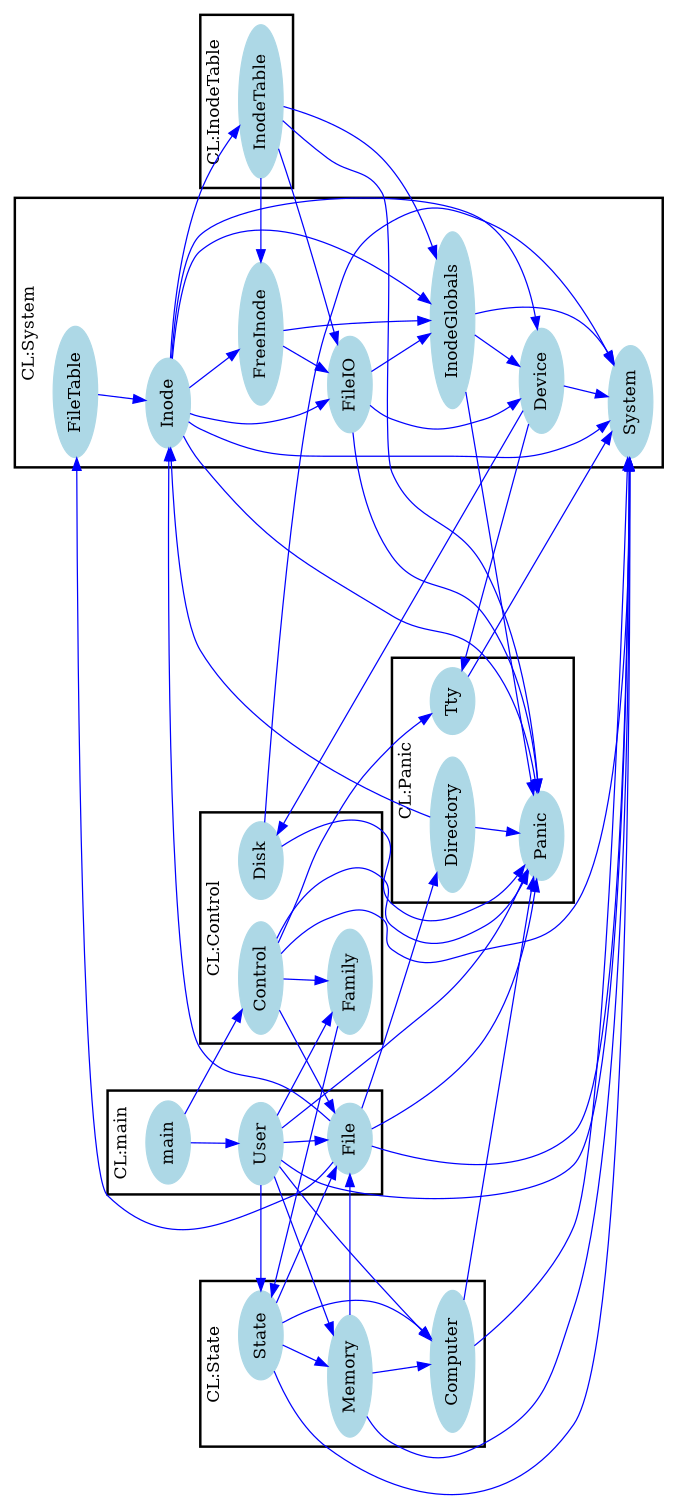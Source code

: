 digraph G {
size = "10,10";
rotate = 90;
subgraph cluster0 {
label = "CL:State";
color = black;
style = bold;
"State"[label="State",shape=ellipse,color=lightblue,fontcolor=black,style=filled];
"Computer"[label="Computer",shape=ellipse,color=lightblue,fontcolor=black,style=filled];
"Memory"[label="Memory",shape=ellipse,color=lightblue,fontcolor=black,style=filled];
}
subgraph cluster1 {
label = "CL:main";
color = black;
style = bold;
"main"[label="main",shape=ellipse,color=lightblue,fontcolor=black,style=filled];
"User"[label="User",shape=ellipse,color=lightblue,fontcolor=black,style=filled];
"File"[label="File",shape=ellipse,color=lightblue,fontcolor=black,style=filled];
}
subgraph cluster2 {
label = "CL:Control";
color = black;
style = bold;
"Control"[label="Control",shape=ellipse,color=lightblue,fontcolor=black,style=filled];
"Family"[label="Family",shape=ellipse,color=lightblue,fontcolor=black,style=filled];
"Disk"[label="Disk",shape=ellipse,color=lightblue,fontcolor=black,style=filled];
}
subgraph cluster3 {
label = "CL:Panic";
color = black;
style = bold;
"Panic"[label="Panic",shape=ellipse,color=lightblue,fontcolor=black,style=filled];
"Directory"[label="Directory",shape=ellipse,color=lightblue,fontcolor=black,style=filled];
"Tty"[label="Tty",shape=ellipse,color=lightblue,fontcolor=black,style=filled];
}
subgraph cluster4 {
label = "CL:System";
color = black;
style = bold;
"System"[label="System",shape=ellipse,color=lightblue,fontcolor=black,style=filled];
"Device"[label="Device",shape=ellipse,color=lightblue,fontcolor=black,style=filled];
"Inode"[label="Inode",shape=ellipse,color=lightblue,fontcolor=black,style=filled];
"InodeGlobals"[label="InodeGlobals",shape=ellipse,color=lightblue,fontcolor=black,style=filled];
"FreeInode"[label="FreeInode",shape=ellipse,color=lightblue,fontcolor=black,style=filled];
"FileIO"[label="FileIO",shape=ellipse,color=lightblue,fontcolor=black,style=filled];
"FileTable"[label="FileTable",shape=ellipse,color=lightblue,fontcolor=black,style=filled];
}
subgraph cluster5 {
label = "CL:InodeTable";
color = black;
style = bold;
"InodeTable"[label="InodeTable",shape=ellipse,color=lightblue,fontcolor=black,style=filled];
}
"main" -> "User"[color=blue,font=6];
"main" -> "Control"[color=blue,font=6];
"User" -> "Panic"[color=blue,font=6];
"User" -> "Computer"[color=blue,font=6];
"User" -> "File"[color=blue,font=6];
"User" -> "Memory"[color=blue,font=6];
"User" -> "Family"[color=blue,font=6];
"User" -> "System"[color=blue,font=6];
"User" -> "State"[color=blue,font=6];
"Control" -> "Family"[color=blue,font=6];
"Control" -> "Panic"[color=blue,font=6];
"Control" -> "File"[color=blue,font=6];
"Control" -> "Tty"[color=blue,font=6];
"Control" -> "System"[color=blue,font=6];
"Family" -> "State"[color=blue,font=6];
"State" -> "System"[color=blue,font=6];
"State" -> "File"[color=blue,font=6];
"State" -> "Memory"[color=blue,font=6];
"State" -> "Computer"[color=blue,font=6];
"Computer" -> "Panic"[color=blue,font=6];
"Computer" -> "System"[color=blue,font=6];
"Memory" -> "Computer"[color=blue,font=6];
"Memory" -> "File"[color=blue,font=6];
"Memory" -> "System"[color=blue,font=6];
"Device" -> "System"[color=blue,font=6];
"Device" -> "Disk"[color=blue,font=6];
"Device" -> "Tty"[color=blue,font=6];
"Disk" -> "Panic"[color=blue,font=6];
"Disk" -> "System"[color=blue,font=6];
"Tty" -> "System"[color=blue,font=6];
"File" -> "Panic"[color=blue,font=6];
"File" -> "Directory"[color=blue,font=6];
"File" -> "Inode"[color=blue,font=6];
"File" -> "FileTable"[color=blue,font=6];
"File" -> "System"[color=blue,font=6];
"Directory" -> "Panic"[color=blue,font=6];
"Directory" -> "Inode"[color=blue,font=6];
"FileTable" -> "Inode"[color=blue,font=6];
"Inode" -> "System"[color=blue,font=6];
"Inode" -> "Panic"[color=blue,font=6];
"Inode" -> "Device"[color=blue,font=6];
"Inode" -> "InodeGlobals"[color=blue,font=6];
"Inode" -> "FileIO"[color=blue,font=6];
"Inode" -> "FreeInode"[color=blue,font=6];
"Inode" -> "InodeTable"[color=blue,font=6];
"InodeTable" -> "InodeGlobals"[color=blue,font=6];
"InodeTable" -> "FreeInode"[color=blue,font=6];
"InodeTable" -> "FileIO"[color=blue,font=6];
"InodeTable" -> "Panic"[color=blue,font=6];
"FileIO" -> "Panic"[color=blue,font=6];
"FileIO" -> "Device"[color=blue,font=6];
"FileIO" -> "InodeGlobals"[color=blue,font=6];
"FreeInode" -> "InodeGlobals"[color=blue,font=6];
"FreeInode" -> "FileIO"[color=blue,font=6];
"InodeGlobals" -> "System"[color=blue,font=6];
"InodeGlobals" -> "Panic"[color=blue,font=6];
"InodeGlobals" -> "Device"[color=blue,font=6];
}
